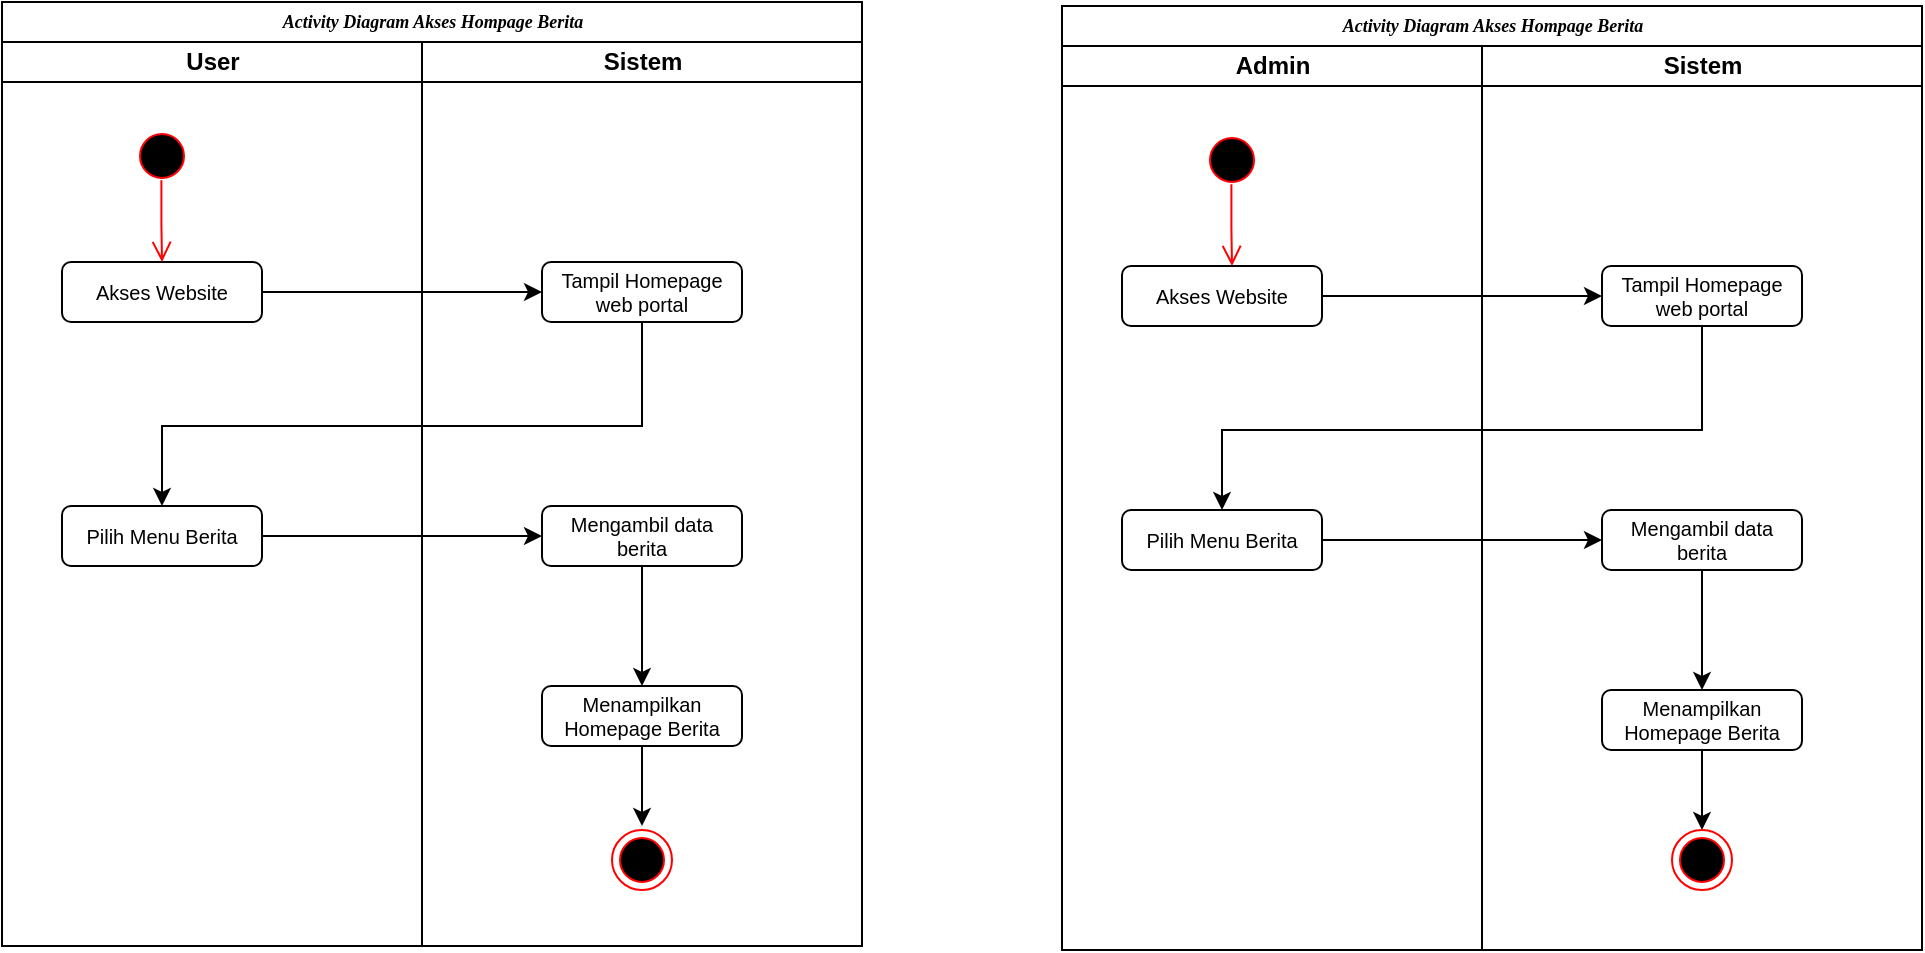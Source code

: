 <mxfile version="24.8.6">
  <diagram name="Page-1" id="74e2e168-ea6b-b213-b513-2b3c1d86103e">
    <mxGraphModel dx="1600" dy="818" grid="1" gridSize="10" guides="1" tooltips="1" connect="1" arrows="1" fold="1" page="1" pageScale="1" pageWidth="1100" pageHeight="850" background="none" math="0" shadow="0">
      <root>
        <mxCell id="0" />
        <mxCell id="1" parent="0" />
        <mxCell id="d5RV-fhYC9ZxHvfHhaFP-1" value="&lt;font style=&quot;font-size: 9px;&quot;&gt;&lt;b style=&quot;mso-bidi-font-weight:normal&quot;&gt;&lt;i style=&quot;mso-bidi-font-style:normal&quot;&gt;&lt;span style=&quot;font-family: &amp;quot;Times New Roman&amp;quot;, serif;&quot;&gt;Activity Diagram Akses Hompage Berita&lt;/span&gt;&lt;/i&gt;&lt;br&gt;&lt;/b&gt;&lt;/font&gt;" style="swimlane;html=1;childLayout=stackLayout;startSize=20;rounded=0;shadow=0;labelBackgroundColor=none;strokeWidth=1;fontFamily=Verdana;fontSize=8;align=center;" parent="1" vertex="1">
          <mxGeometry x="40" y="68" width="430" height="472" as="geometry" />
        </mxCell>
        <mxCell id="d5RV-fhYC9ZxHvfHhaFP-2" value="User" style="swimlane;html=1;startSize=20;" parent="d5RV-fhYC9ZxHvfHhaFP-1" vertex="1">
          <mxGeometry y="20" width="210" height="452" as="geometry" />
        </mxCell>
        <mxCell id="d5RV-fhYC9ZxHvfHhaFP-5" value="Akses Website" style="rounded=1;whiteSpace=wrap;html=1;fontSize=10;" parent="d5RV-fhYC9ZxHvfHhaFP-2" vertex="1">
          <mxGeometry x="30" y="110" width="100" height="30" as="geometry" />
        </mxCell>
        <mxCell id="d5RV-fhYC9ZxHvfHhaFP-42" value="Pilih Menu Berita" style="rounded=1;whiteSpace=wrap;html=1;fontSize=10;" parent="d5RV-fhYC9ZxHvfHhaFP-2" vertex="1">
          <mxGeometry x="30" y="232" width="100" height="30" as="geometry" />
        </mxCell>
        <mxCell id="d5RV-fhYC9ZxHvfHhaFP-41" value="&lt;div&gt;Tampil Homepage&lt;/div&gt;&lt;div&gt;web portal&lt;br&gt;&lt;/div&gt;" style="rounded=1;whiteSpace=wrap;html=1;fontSize=10;" parent="d5RV-fhYC9ZxHvfHhaFP-2" vertex="1">
          <mxGeometry x="270" y="110" width="100" height="30" as="geometry" />
        </mxCell>
        <mxCell id="d5RV-fhYC9ZxHvfHhaFP-48" style="edgeStyle=orthogonalEdgeStyle;rounded=0;orthogonalLoop=1;jettySize=auto;html=1;entryX=0.5;entryY=0;entryDx=0;entryDy=0;" parent="d5RV-fhYC9ZxHvfHhaFP-2" source="d5RV-fhYC9ZxHvfHhaFP-45" target="d5RV-fhYC9ZxHvfHhaFP-47" edge="1">
          <mxGeometry relative="1" as="geometry" />
        </mxCell>
        <mxCell id="d5RV-fhYC9ZxHvfHhaFP-45" value="Mengambil data berita" style="rounded=1;whiteSpace=wrap;html=1;fontSize=10;" parent="d5RV-fhYC9ZxHvfHhaFP-2" vertex="1">
          <mxGeometry x="270" y="232" width="100" height="30" as="geometry" />
        </mxCell>
        <mxCell id="d5RV-fhYC9ZxHvfHhaFP-50" style="edgeStyle=orthogonalEdgeStyle;rounded=0;orthogonalLoop=1;jettySize=auto;html=1;entryX=0.5;entryY=0;entryDx=0;entryDy=0;" parent="d5RV-fhYC9ZxHvfHhaFP-2" source="d5RV-fhYC9ZxHvfHhaFP-47" edge="1">
          <mxGeometry relative="1" as="geometry">
            <mxPoint x="320" y="392.0" as="targetPoint" />
          </mxGeometry>
        </mxCell>
        <mxCell id="d5RV-fhYC9ZxHvfHhaFP-47" value="Menampilkan Homepage Berita" style="rounded=1;whiteSpace=wrap;html=1;fontSize=10;" parent="d5RV-fhYC9ZxHvfHhaFP-2" vertex="1">
          <mxGeometry x="270" y="322" width="100" height="30" as="geometry" />
        </mxCell>
        <mxCell id="d5RV-fhYC9ZxHvfHhaFP-43" style="edgeStyle=orthogonalEdgeStyle;rounded=0;orthogonalLoop=1;jettySize=auto;html=1;entryX=0;entryY=0.5;entryDx=0;entryDy=0;" parent="d5RV-fhYC9ZxHvfHhaFP-2" source="d5RV-fhYC9ZxHvfHhaFP-5" target="d5RV-fhYC9ZxHvfHhaFP-41" edge="1">
          <mxGeometry relative="1" as="geometry" />
        </mxCell>
        <mxCell id="d5RV-fhYC9ZxHvfHhaFP-44" style="edgeStyle=orthogonalEdgeStyle;rounded=0;orthogonalLoop=1;jettySize=auto;html=1;" parent="d5RV-fhYC9ZxHvfHhaFP-2" source="d5RV-fhYC9ZxHvfHhaFP-41" target="d5RV-fhYC9ZxHvfHhaFP-42" edge="1">
          <mxGeometry relative="1" as="geometry">
            <Array as="points">
              <mxPoint x="320" y="192" />
              <mxPoint x="80" y="192" />
            </Array>
          </mxGeometry>
        </mxCell>
        <mxCell id="d5RV-fhYC9ZxHvfHhaFP-46" style="edgeStyle=orthogonalEdgeStyle;rounded=0;orthogonalLoop=1;jettySize=auto;html=1;entryX=0;entryY=0.5;entryDx=0;entryDy=0;" parent="d5RV-fhYC9ZxHvfHhaFP-2" source="d5RV-fhYC9ZxHvfHhaFP-42" target="d5RV-fhYC9ZxHvfHhaFP-45" edge="1">
          <mxGeometry relative="1" as="geometry" />
        </mxCell>
        <mxCell id="AiF_Vbvs4cBJWcLqgdkS-1" value="" style="ellipse;html=1;shape=startState;fillColor=#000000;strokeColor=#ff0000;" vertex="1" parent="d5RV-fhYC9ZxHvfHhaFP-2">
          <mxGeometry x="65" y="42" width="30" height="30" as="geometry" />
        </mxCell>
        <mxCell id="AiF_Vbvs4cBJWcLqgdkS-2" value="" style="edgeStyle=orthogonalEdgeStyle;html=1;verticalAlign=bottom;endArrow=open;endSize=8;strokeColor=#ff0000;rounded=0;exitX=0.49;exitY=0.906;exitDx=0;exitDy=0;exitPerimeter=0;" edge="1" source="AiF_Vbvs4cBJWcLqgdkS-1" parent="d5RV-fhYC9ZxHvfHhaFP-2">
          <mxGeometry relative="1" as="geometry">
            <mxPoint x="80" y="110" as="targetPoint" />
            <mxPoint x="80" y="80" as="sourcePoint" />
          </mxGeometry>
        </mxCell>
        <mxCell id="d5RV-fhYC9ZxHvfHhaFP-21" value="Sistem" style="swimlane;html=1;startSize=20;" parent="d5RV-fhYC9ZxHvfHhaFP-1" vertex="1">
          <mxGeometry x="210" y="20" width="220" height="452" as="geometry" />
        </mxCell>
        <mxCell id="AiF_Vbvs4cBJWcLqgdkS-3" value="" style="ellipse;html=1;shape=endState;fillColor=#000000;strokeColor=#ff0000;" vertex="1" parent="d5RV-fhYC9ZxHvfHhaFP-21">
          <mxGeometry x="95" y="394" width="30" height="30" as="geometry" />
        </mxCell>
        <mxCell id="d5RV-fhYC9ZxHvfHhaFP-51" value="&lt;font style=&quot;font-size: 9px;&quot;&gt;&lt;b style=&quot;mso-bidi-font-weight:normal&quot;&gt;&lt;i style=&quot;mso-bidi-font-style:normal&quot;&gt;&lt;span style=&quot;font-family: &amp;quot;Times New Roman&amp;quot;, serif;&quot;&gt;Activity Diagram Akses Hompage Berita&lt;/span&gt;&lt;/i&gt;&lt;br&gt;&lt;/b&gt;&lt;/font&gt;" style="swimlane;html=1;childLayout=stackLayout;startSize=20;rounded=0;shadow=0;labelBackgroundColor=none;strokeWidth=1;fontFamily=Verdana;fontSize=8;align=center;" parent="1" vertex="1">
          <mxGeometry x="570" y="70" width="430" height="472" as="geometry" />
        </mxCell>
        <mxCell id="d5RV-fhYC9ZxHvfHhaFP-52" value="Admin" style="swimlane;html=1;startSize=20;" parent="d5RV-fhYC9ZxHvfHhaFP-51" vertex="1">
          <mxGeometry y="20" width="210" height="452" as="geometry" />
        </mxCell>
        <mxCell id="d5RV-fhYC9ZxHvfHhaFP-55" value="Akses Website" style="rounded=1;whiteSpace=wrap;html=1;fontSize=10;" parent="d5RV-fhYC9ZxHvfHhaFP-52" vertex="1">
          <mxGeometry x="30" y="110" width="100" height="30" as="geometry" />
        </mxCell>
        <mxCell id="d5RV-fhYC9ZxHvfHhaFP-56" value="Pilih Menu Berita" style="rounded=1;whiteSpace=wrap;html=1;fontSize=10;" parent="d5RV-fhYC9ZxHvfHhaFP-52" vertex="1">
          <mxGeometry x="30" y="232" width="100" height="30" as="geometry" />
        </mxCell>
        <mxCell id="d5RV-fhYC9ZxHvfHhaFP-57" value="&lt;div&gt;Tampil Homepage&lt;/div&gt;&lt;div&gt;web portal&lt;br&gt;&lt;/div&gt;" style="rounded=1;whiteSpace=wrap;html=1;fontSize=10;" parent="d5RV-fhYC9ZxHvfHhaFP-52" vertex="1">
          <mxGeometry x="270" y="110" width="100" height="30" as="geometry" />
        </mxCell>
        <mxCell id="d5RV-fhYC9ZxHvfHhaFP-58" style="edgeStyle=orthogonalEdgeStyle;rounded=0;orthogonalLoop=1;jettySize=auto;html=1;entryX=0.5;entryY=0;entryDx=0;entryDy=0;" parent="d5RV-fhYC9ZxHvfHhaFP-52" source="d5RV-fhYC9ZxHvfHhaFP-59" target="d5RV-fhYC9ZxHvfHhaFP-61" edge="1">
          <mxGeometry relative="1" as="geometry" />
        </mxCell>
        <mxCell id="d5RV-fhYC9ZxHvfHhaFP-59" value="Mengambil data berita" style="rounded=1;whiteSpace=wrap;html=1;fontSize=10;" parent="d5RV-fhYC9ZxHvfHhaFP-52" vertex="1">
          <mxGeometry x="270" y="232" width="100" height="30" as="geometry" />
        </mxCell>
        <mxCell id="d5RV-fhYC9ZxHvfHhaFP-60" style="edgeStyle=orthogonalEdgeStyle;rounded=0;orthogonalLoop=1;jettySize=auto;html=1;entryX=0.5;entryY=0;entryDx=0;entryDy=0;" parent="d5RV-fhYC9ZxHvfHhaFP-52" source="d5RV-fhYC9ZxHvfHhaFP-61" edge="1">
          <mxGeometry relative="1" as="geometry">
            <mxPoint x="320" y="392" as="targetPoint" />
          </mxGeometry>
        </mxCell>
        <mxCell id="d5RV-fhYC9ZxHvfHhaFP-61" value="Menampilkan Homepage Berita" style="rounded=1;whiteSpace=wrap;html=1;fontSize=10;" parent="d5RV-fhYC9ZxHvfHhaFP-52" vertex="1">
          <mxGeometry x="270" y="322" width="100" height="30" as="geometry" />
        </mxCell>
        <mxCell id="d5RV-fhYC9ZxHvfHhaFP-63" style="edgeStyle=orthogonalEdgeStyle;rounded=0;orthogonalLoop=1;jettySize=auto;html=1;entryX=0;entryY=0.5;entryDx=0;entryDy=0;" parent="d5RV-fhYC9ZxHvfHhaFP-52" source="d5RV-fhYC9ZxHvfHhaFP-55" target="d5RV-fhYC9ZxHvfHhaFP-57" edge="1">
          <mxGeometry relative="1" as="geometry" />
        </mxCell>
        <mxCell id="d5RV-fhYC9ZxHvfHhaFP-64" style="edgeStyle=orthogonalEdgeStyle;rounded=0;orthogonalLoop=1;jettySize=auto;html=1;" parent="d5RV-fhYC9ZxHvfHhaFP-52" source="d5RV-fhYC9ZxHvfHhaFP-57" target="d5RV-fhYC9ZxHvfHhaFP-56" edge="1">
          <mxGeometry relative="1" as="geometry">
            <Array as="points">
              <mxPoint x="320" y="192" />
              <mxPoint x="80" y="192" />
            </Array>
          </mxGeometry>
        </mxCell>
        <mxCell id="d5RV-fhYC9ZxHvfHhaFP-65" style="edgeStyle=orthogonalEdgeStyle;rounded=0;orthogonalLoop=1;jettySize=auto;html=1;entryX=0;entryY=0.5;entryDx=0;entryDy=0;" parent="d5RV-fhYC9ZxHvfHhaFP-52" source="d5RV-fhYC9ZxHvfHhaFP-56" target="d5RV-fhYC9ZxHvfHhaFP-59" edge="1">
          <mxGeometry relative="1" as="geometry" />
        </mxCell>
        <mxCell id="AiF_Vbvs4cBJWcLqgdkS-6" value="" style="ellipse;html=1;shape=startState;fillColor=#000000;strokeColor=#ff0000;" vertex="1" parent="d5RV-fhYC9ZxHvfHhaFP-52">
          <mxGeometry x="70" y="42" width="30" height="30" as="geometry" />
        </mxCell>
        <mxCell id="AiF_Vbvs4cBJWcLqgdkS-7" value="" style="edgeStyle=orthogonalEdgeStyle;html=1;verticalAlign=bottom;endArrow=open;endSize=8;strokeColor=#ff0000;rounded=0;exitX=0.49;exitY=0.906;exitDx=0;exitDy=0;exitPerimeter=0;" edge="1" source="AiF_Vbvs4cBJWcLqgdkS-6" parent="d5RV-fhYC9ZxHvfHhaFP-52">
          <mxGeometry relative="1" as="geometry">
            <mxPoint x="85" y="110" as="targetPoint" />
            <mxPoint x="85" y="80" as="sourcePoint" />
          </mxGeometry>
        </mxCell>
        <mxCell id="d5RV-fhYC9ZxHvfHhaFP-66" value="Sistem" style="swimlane;html=1;startSize=20;" parent="d5RV-fhYC9ZxHvfHhaFP-51" vertex="1">
          <mxGeometry x="210" y="20" width="220" height="452" as="geometry" />
        </mxCell>
        <mxCell id="AiF_Vbvs4cBJWcLqgdkS-4" value="" style="ellipse;html=1;shape=endState;fillColor=#000000;strokeColor=#ff0000;" vertex="1" parent="d5RV-fhYC9ZxHvfHhaFP-66">
          <mxGeometry x="95" y="392" width="30" height="30" as="geometry" />
        </mxCell>
      </root>
    </mxGraphModel>
  </diagram>
</mxfile>
